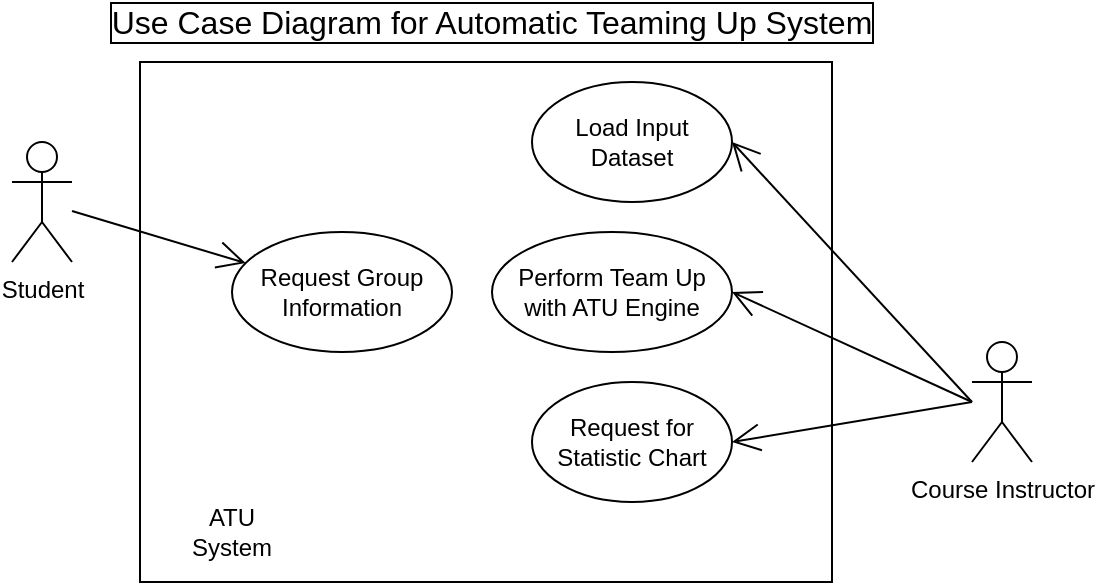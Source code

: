 <mxfile version="20.3.0" type="device"><diagram id="qpmMNiJVafFIA0bZXn2t" name="Page-1"><mxGraphModel dx="1038" dy="649" grid="1" gridSize="10" guides="1" tooltips="1" connect="1" arrows="1" fold="1" page="1" pageScale="1" pageWidth="827" pageHeight="1169" math="0" shadow="0"><root><mxCell id="0"/><mxCell id="1" parent="0"/><mxCell id="2tiObhxOQE4gtyfAFsm1-4" value="" style="rounded=0;whiteSpace=wrap;html=1;" parent="1" vertex="1"><mxGeometry x="184" y="270" width="346" height="260" as="geometry"/></mxCell><mxCell id="2tiObhxOQE4gtyfAFsm1-5" value="Student" style="shape=umlActor;verticalLabelPosition=bottom;verticalAlign=top;html=1;outlineConnect=0;" parent="1" vertex="1"><mxGeometry x="120" y="310" width="30" height="60" as="geometry"/></mxCell><mxCell id="2tiObhxOQE4gtyfAFsm1-8" value="Course Instructor" style="shape=umlActor;verticalLabelPosition=bottom;verticalAlign=top;html=1;outlineConnect=0;" parent="1" vertex="1"><mxGeometry x="600" y="410" width="30" height="60" as="geometry"/></mxCell><mxCell id="2tiObhxOQE4gtyfAFsm1-9" value="ATU System" style="text;html=1;strokeColor=none;fillColor=none;align=center;verticalAlign=middle;whiteSpace=wrap;rounded=0;" parent="1" vertex="1"><mxGeometry x="200" y="490" width="60" height="30" as="geometry"/></mxCell><mxCell id="2tiObhxOQE4gtyfAFsm1-10" value="Request Group Information" style="ellipse;whiteSpace=wrap;html=1;" parent="1" vertex="1"><mxGeometry x="230" y="355" width="110" height="60" as="geometry"/></mxCell><mxCell id="2tiObhxOQE4gtyfAFsm1-11" value="" style="endArrow=open;endFill=1;endSize=12;html=1;rounded=0;" parent="1" source="2tiObhxOQE4gtyfAFsm1-5" target="2tiObhxOQE4gtyfAFsm1-10" edge="1"><mxGeometry width="160" relative="1" as="geometry"><mxPoint x="340" y="355" as="sourcePoint"/><mxPoint x="500" y="355" as="targetPoint"/></mxGeometry></mxCell><mxCell id="2tiObhxOQE4gtyfAFsm1-14" value="Request for Statistic Chart" style="ellipse;whiteSpace=wrap;html=1;" parent="1" vertex="1"><mxGeometry x="380" y="430" width="100" height="60" as="geometry"/></mxCell><mxCell id="2tiObhxOQE4gtyfAFsm1-15" value="Load Input Dataset" style="ellipse;whiteSpace=wrap;html=1;" parent="1" vertex="1"><mxGeometry x="380" y="280" width="100" height="60" as="geometry"/></mxCell><mxCell id="2tiObhxOQE4gtyfAFsm1-17" value="" style="endArrow=open;endFill=1;endSize=12;html=1;rounded=0;entryX=1;entryY=0.5;entryDx=0;entryDy=0;" parent="1" target="2tiObhxOQE4gtyfAFsm1-14" edge="1"><mxGeometry width="160" relative="1" as="geometry"><mxPoint x="600" y="440" as="sourcePoint"/><mxPoint x="610" y="585" as="targetPoint"/></mxGeometry></mxCell><mxCell id="2tiObhxOQE4gtyfAFsm1-18" value="" style="endArrow=open;endFill=1;endSize=12;html=1;rounded=0;entryX=1;entryY=0.5;entryDx=0;entryDy=0;" parent="1" target="2tiObhxOQE4gtyfAFsm1-15" edge="1"><mxGeometry width="160" relative="1" as="geometry"><mxPoint x="600" y="440" as="sourcePoint"/><mxPoint x="490" y="405" as="targetPoint"/></mxGeometry></mxCell><mxCell id="2tiObhxOQE4gtyfAFsm1-20" value="Perform Team Up with ATU Engine" style="ellipse;whiteSpace=wrap;html=1;" parent="1" vertex="1"><mxGeometry x="360" y="355" width="120" height="60" as="geometry"/></mxCell><mxCell id="2tiObhxOQE4gtyfAFsm1-21" value="" style="endArrow=open;endFill=1;endSize=12;html=1;rounded=0;entryX=1;entryY=0.5;entryDx=0;entryDy=0;" parent="1" target="2tiObhxOQE4gtyfAFsm1-20" edge="1"><mxGeometry width="160" relative="1" as="geometry"><mxPoint x="600" y="440.0" as="sourcePoint"/><mxPoint x="480" y="385.0" as="targetPoint"/></mxGeometry></mxCell><mxCell id="kX4H0k-a6f72vhntKC4_-1" value="Use Case Diagram for Automatic Teaming Up System" style="text;html=1;strokeColor=none;fillColor=none;align=center;verticalAlign=middle;whiteSpace=wrap;rounded=0;fontSize=16;labelBorderColor=default;" parent="1" vertex="1"><mxGeometry x="160" y="240" width="400" height="20" as="geometry"/></mxCell></root></mxGraphModel></diagram></mxfile>